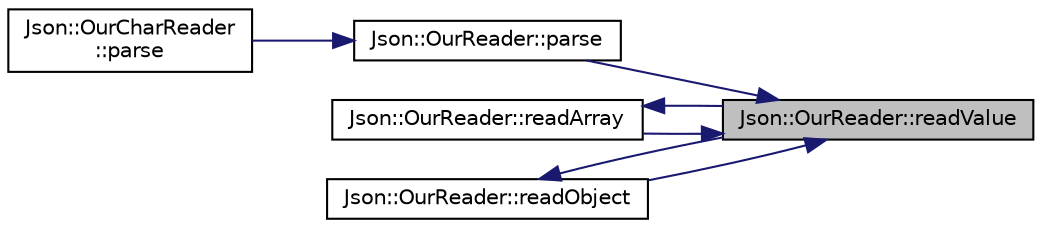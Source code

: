 digraph "Json::OurReader::readValue"
{
 // LATEX_PDF_SIZE
  edge [fontname="Helvetica",fontsize="10",labelfontname="Helvetica",labelfontsize="10"];
  node [fontname="Helvetica",fontsize="10",shape=record];
  rankdir="RL";
  Node1 [label="Json::OurReader::readValue",height=0.2,width=0.4,color="black", fillcolor="grey75", style="filled", fontcolor="black",tooltip=" "];
  Node1 -> Node2 [dir="back",color="midnightblue",fontsize="10",style="solid",fontname="Helvetica"];
  Node2 [label="Json::OurReader::parse",height=0.2,width=0.4,color="black", fillcolor="white", style="filled",URL="$class_json_1_1_our_reader.html#aba4f8749aab7f02ec17f107e392caf80",tooltip=" "];
  Node2 -> Node3 [dir="back",color="midnightblue",fontsize="10",style="solid",fontname="Helvetica"];
  Node3 [label="Json::OurCharReader\l::parse",height=0.2,width=0.4,color="black", fillcolor="white", style="filled",URL="$class_json_1_1_our_char_reader.html#a547f08ec5a9951ca69e8bb2e90296c83",tooltip="Read a Value from a JSON document. The document must be a UTF-8 encoded string containing the documen..."];
  Node1 -> Node4 [dir="back",color="midnightblue",fontsize="10",style="solid",fontname="Helvetica"];
  Node4 [label="Json::OurReader::readArray",height=0.2,width=0.4,color="black", fillcolor="white", style="filled",URL="$class_json_1_1_our_reader.html#a0b9f58faf4212c6ecb5d8e2a1ac10257",tooltip=" "];
  Node4 -> Node1 [dir="back",color="midnightblue",fontsize="10",style="solid",fontname="Helvetica"];
  Node1 -> Node5 [dir="back",color="midnightblue",fontsize="10",style="solid",fontname="Helvetica"];
  Node5 [label="Json::OurReader::readObject",height=0.2,width=0.4,color="black", fillcolor="white", style="filled",URL="$class_json_1_1_our_reader.html#aea198f8101dba55099f4d8121a993530",tooltip=" "];
  Node5 -> Node1 [dir="back",color="midnightblue",fontsize="10",style="solid",fontname="Helvetica"];
}
